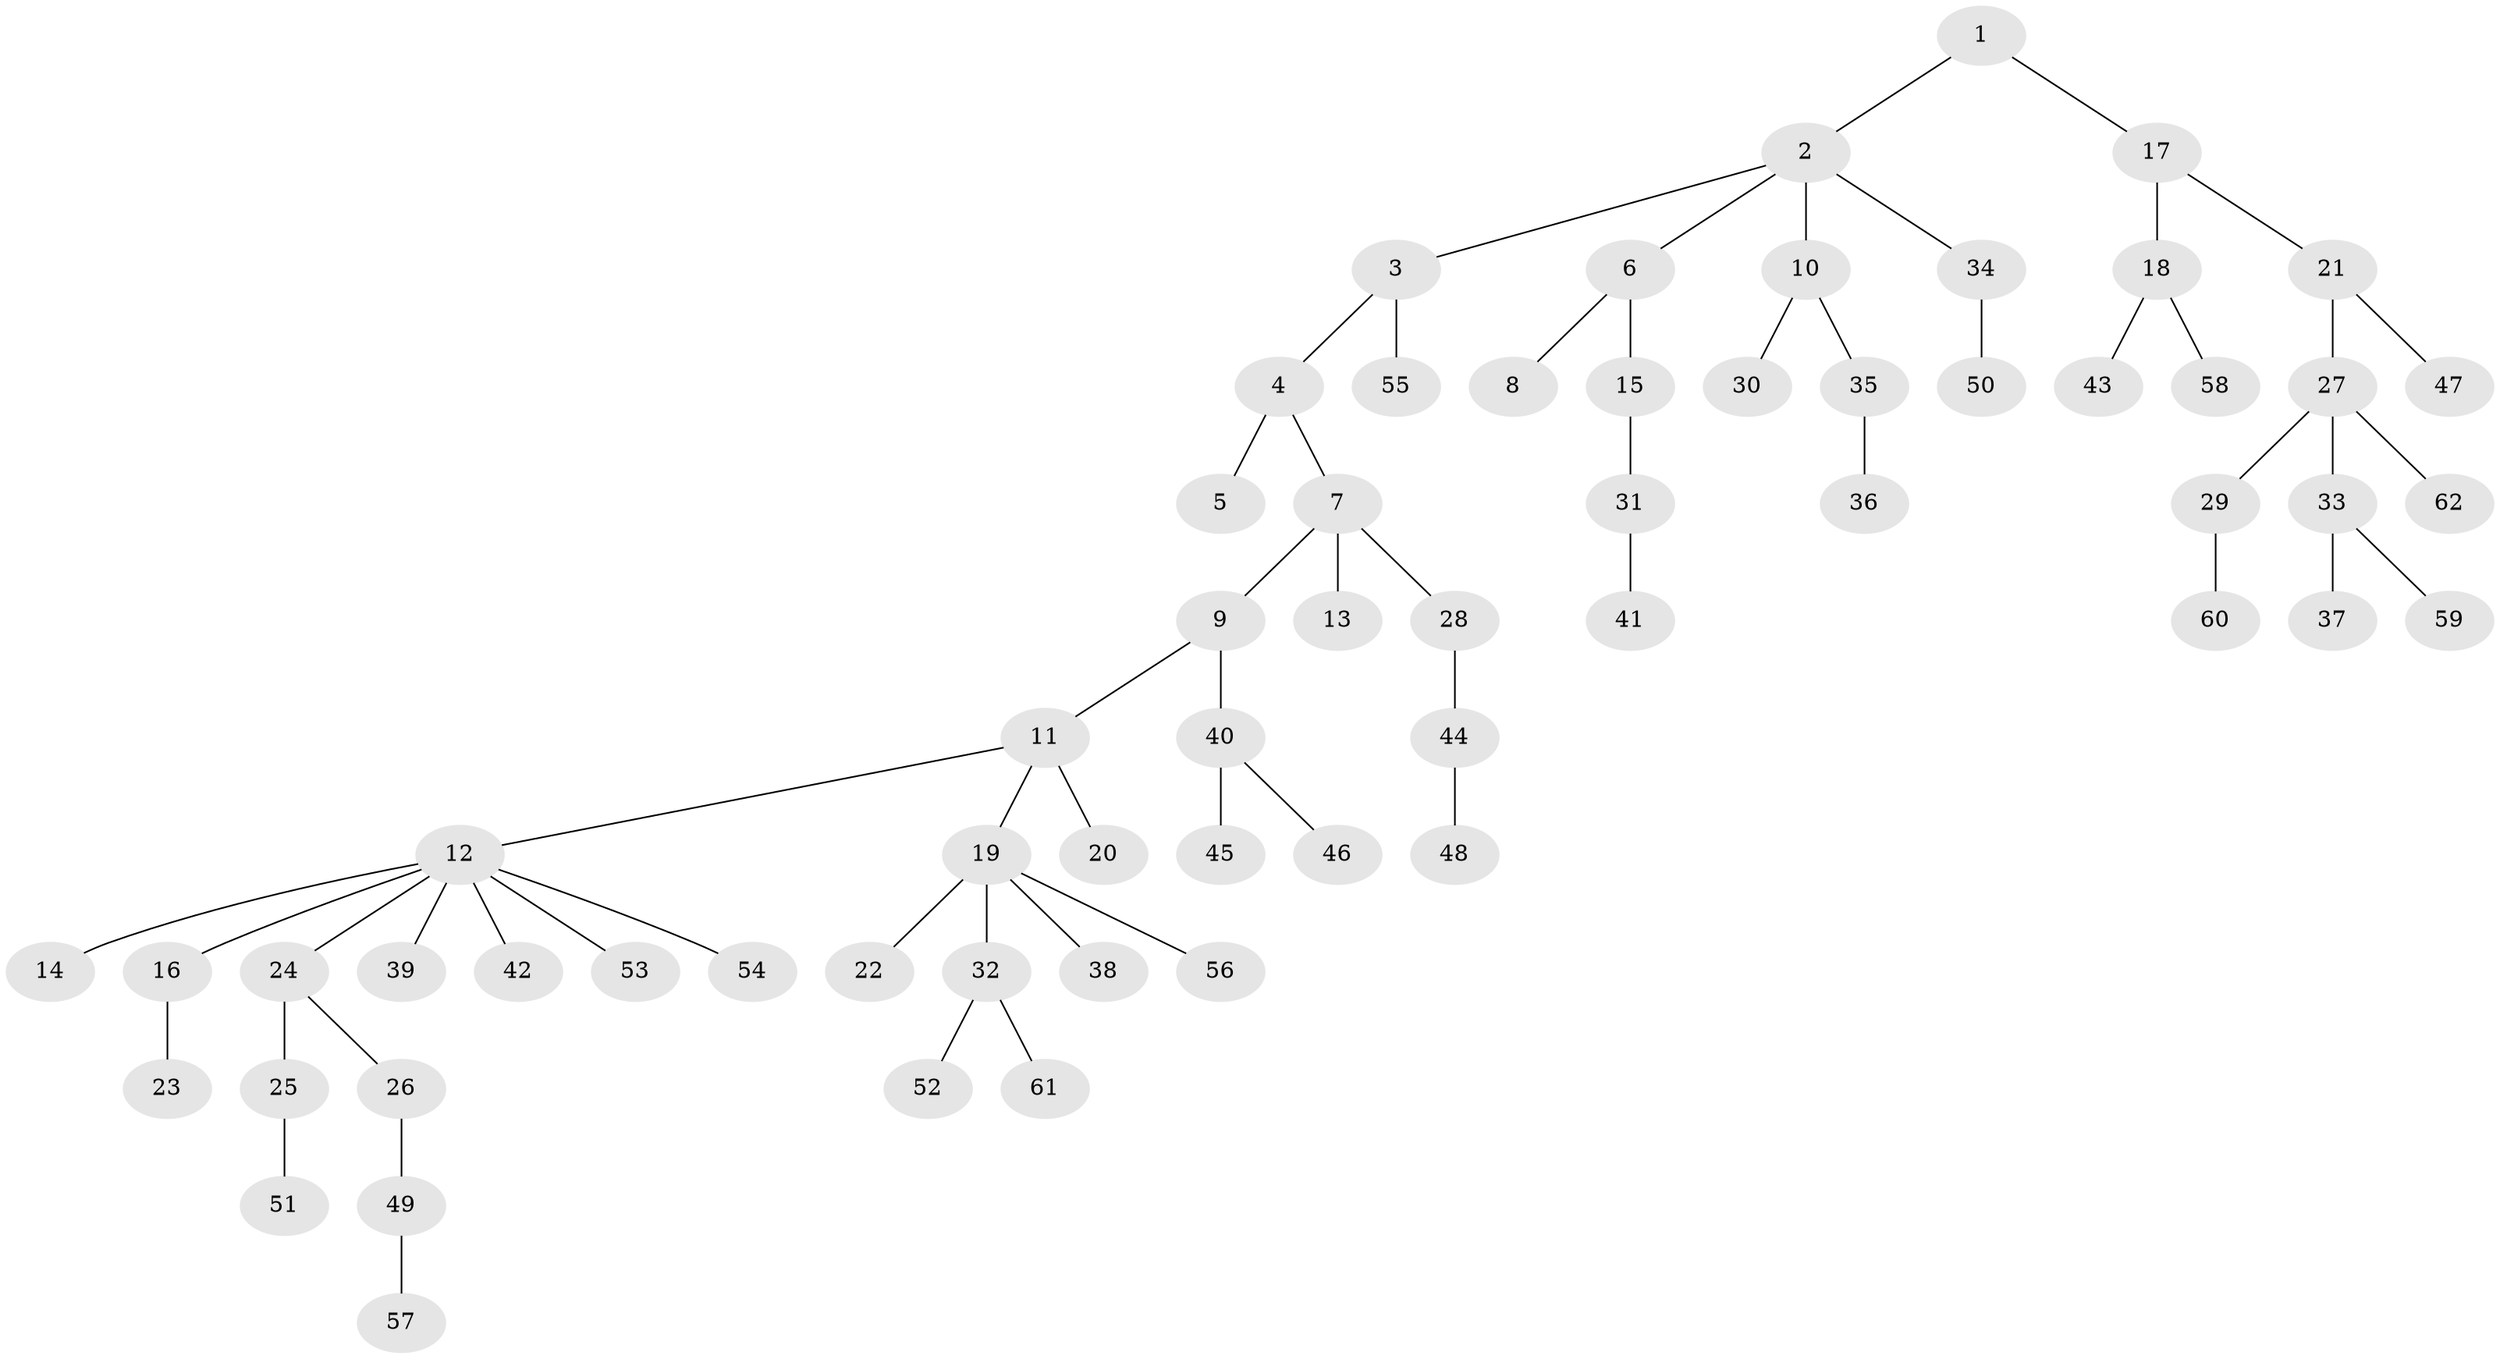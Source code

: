// Generated by graph-tools (version 1.1) at 2025/36/03/09/25 02:36:38]
// undirected, 62 vertices, 61 edges
graph export_dot {
graph [start="1"]
  node [color=gray90,style=filled];
  1;
  2;
  3;
  4;
  5;
  6;
  7;
  8;
  9;
  10;
  11;
  12;
  13;
  14;
  15;
  16;
  17;
  18;
  19;
  20;
  21;
  22;
  23;
  24;
  25;
  26;
  27;
  28;
  29;
  30;
  31;
  32;
  33;
  34;
  35;
  36;
  37;
  38;
  39;
  40;
  41;
  42;
  43;
  44;
  45;
  46;
  47;
  48;
  49;
  50;
  51;
  52;
  53;
  54;
  55;
  56;
  57;
  58;
  59;
  60;
  61;
  62;
  1 -- 2;
  1 -- 17;
  2 -- 3;
  2 -- 6;
  2 -- 10;
  2 -- 34;
  3 -- 4;
  3 -- 55;
  4 -- 5;
  4 -- 7;
  6 -- 8;
  6 -- 15;
  7 -- 9;
  7 -- 13;
  7 -- 28;
  9 -- 11;
  9 -- 40;
  10 -- 30;
  10 -- 35;
  11 -- 12;
  11 -- 19;
  11 -- 20;
  12 -- 14;
  12 -- 16;
  12 -- 24;
  12 -- 39;
  12 -- 42;
  12 -- 53;
  12 -- 54;
  15 -- 31;
  16 -- 23;
  17 -- 18;
  17 -- 21;
  18 -- 43;
  18 -- 58;
  19 -- 22;
  19 -- 32;
  19 -- 38;
  19 -- 56;
  21 -- 27;
  21 -- 47;
  24 -- 25;
  24 -- 26;
  25 -- 51;
  26 -- 49;
  27 -- 29;
  27 -- 33;
  27 -- 62;
  28 -- 44;
  29 -- 60;
  31 -- 41;
  32 -- 52;
  32 -- 61;
  33 -- 37;
  33 -- 59;
  34 -- 50;
  35 -- 36;
  40 -- 45;
  40 -- 46;
  44 -- 48;
  49 -- 57;
}
